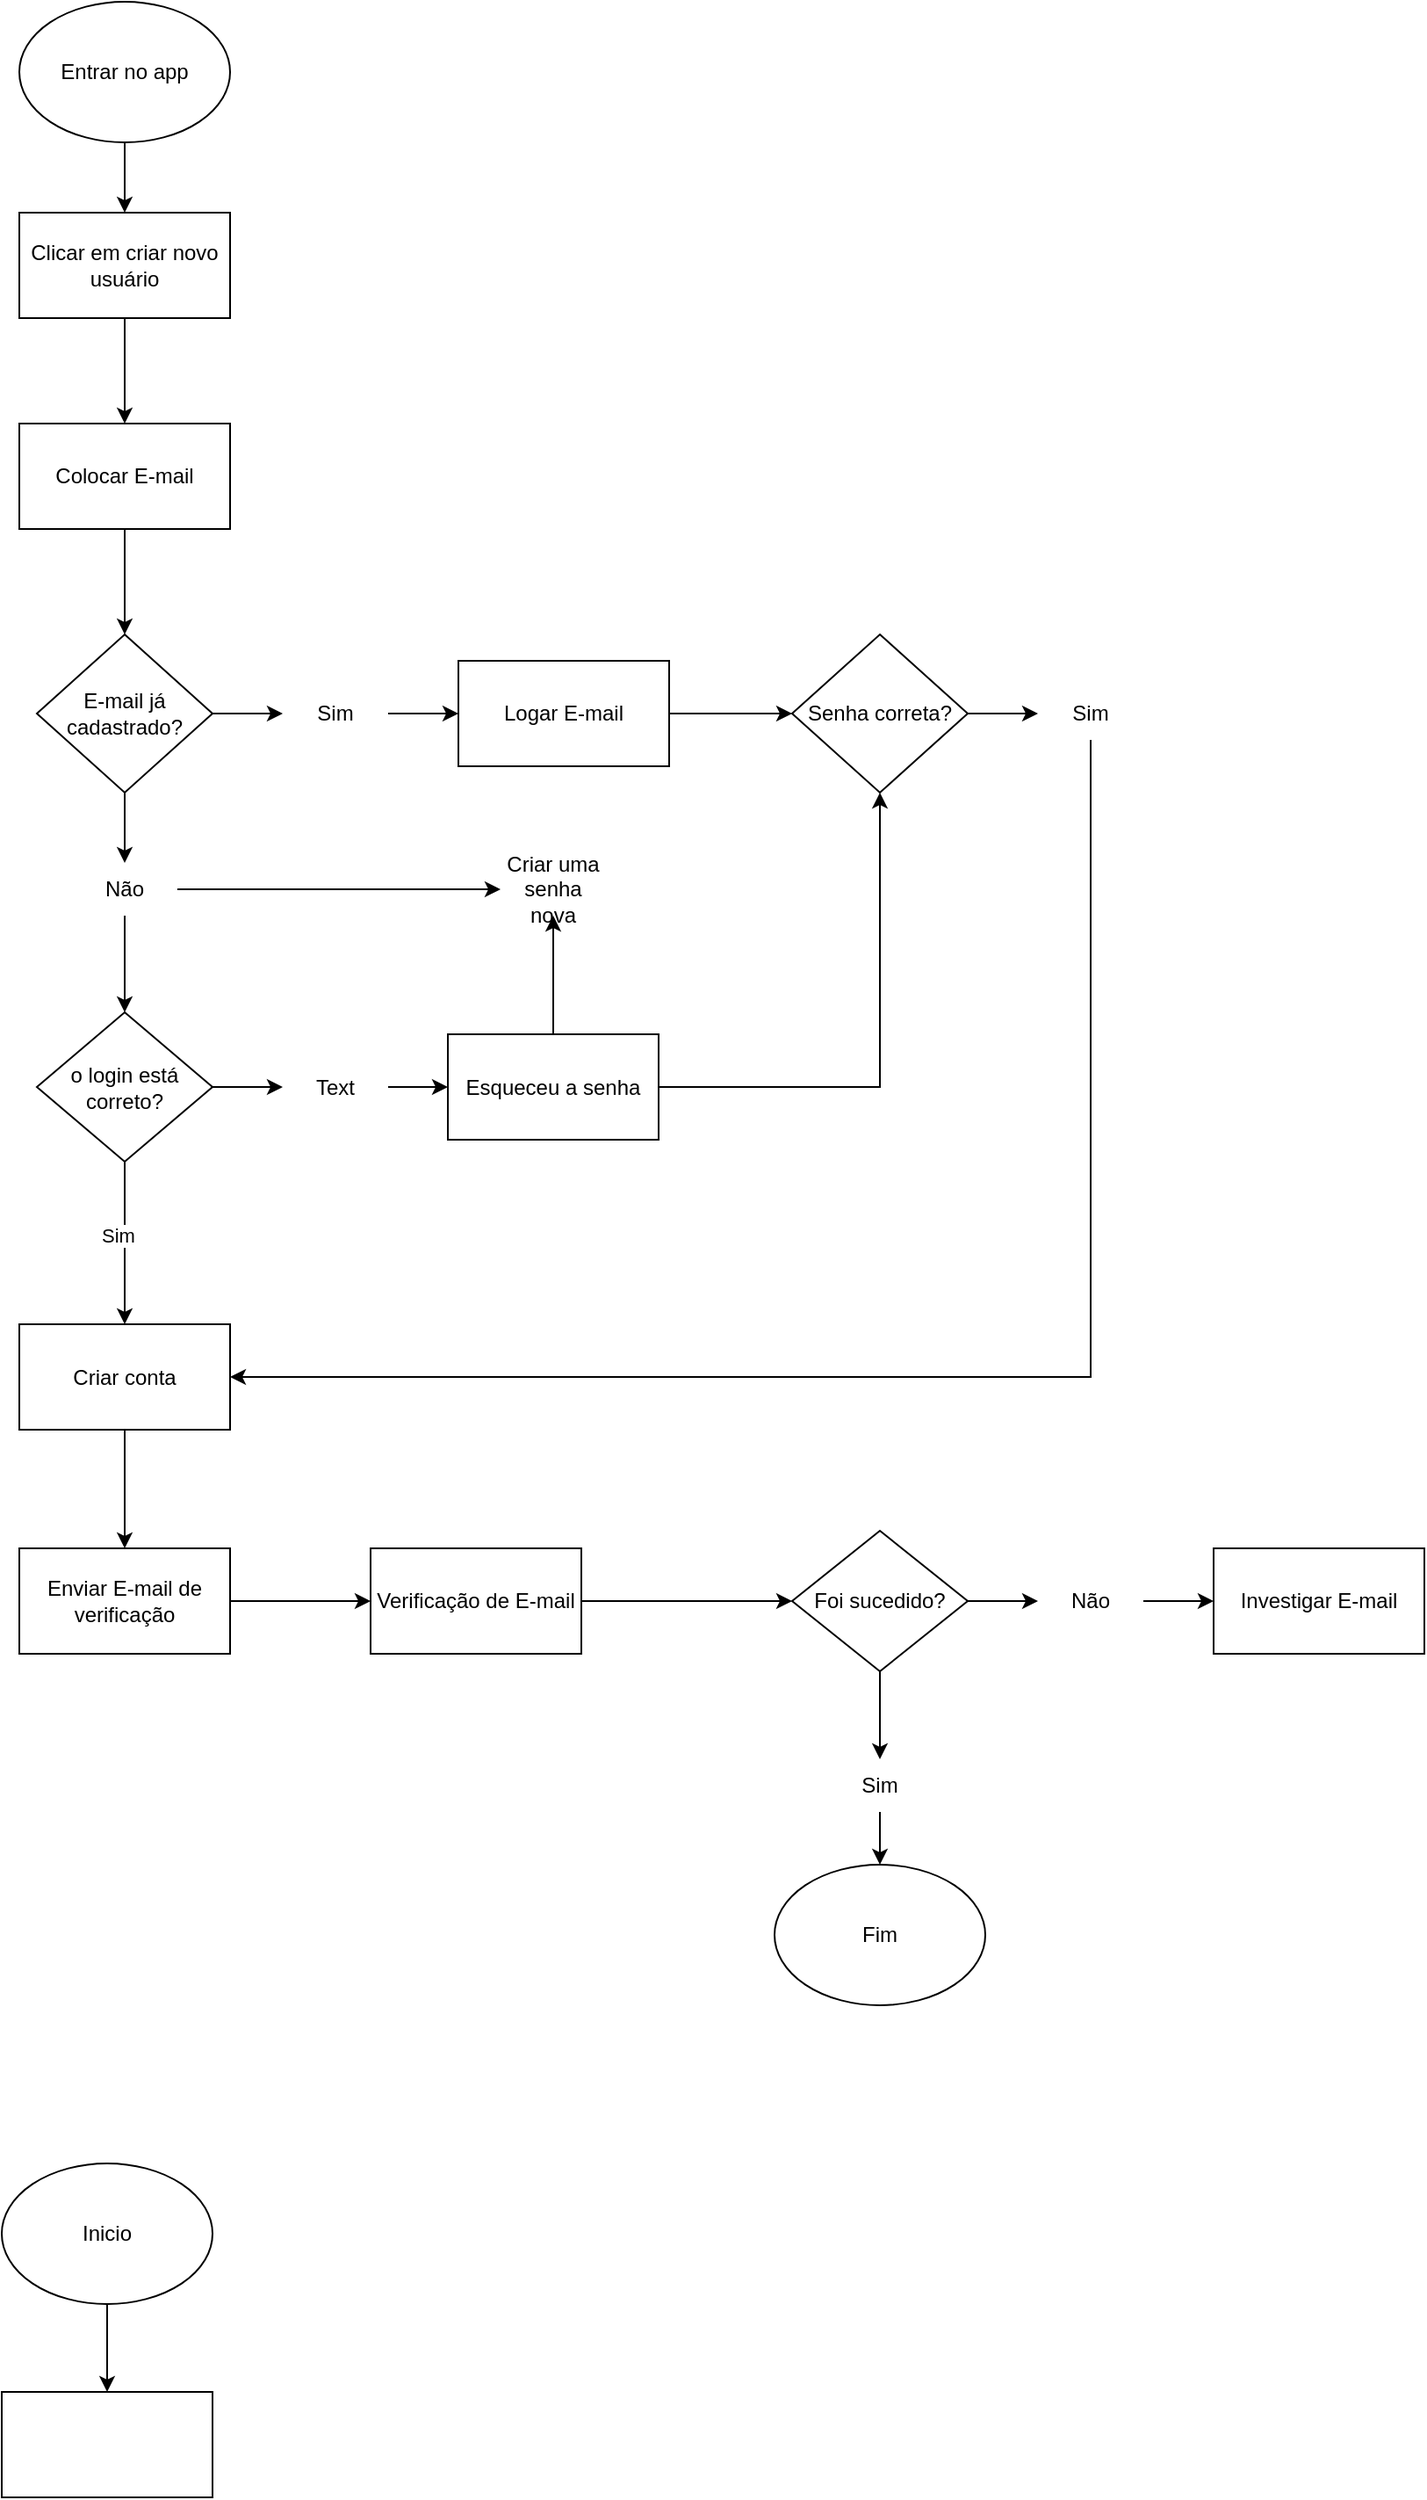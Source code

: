 <mxfile version="24.5.4" type="device" pages="3">
  <diagram name="Página-1" id="NZQ_JwJvkkDvWegeIX17">
    <mxGraphModel dx="1434" dy="782" grid="1" gridSize="10" guides="1" tooltips="1" connect="1" arrows="1" fold="1" page="1" pageScale="1" pageWidth="827" pageHeight="1169" math="0" shadow="0">
      <root>
        <mxCell id="0" />
        <mxCell id="1" parent="0" />
        <mxCell id="rmiI7BEgkwLIp2xSduWA-3" value="" style="edgeStyle=orthogonalEdgeStyle;rounded=0;orthogonalLoop=1;jettySize=auto;html=1;" parent="1" source="rmiI7BEgkwLIp2xSduWA-1" target="rmiI7BEgkwLIp2xSduWA-2" edge="1">
          <mxGeometry relative="1" as="geometry" />
        </mxCell>
        <mxCell id="rmiI7BEgkwLIp2xSduWA-1" value="Entrar no app" style="ellipse;whiteSpace=wrap;html=1;" parent="1" vertex="1">
          <mxGeometry x="50" y="40" width="120" height="80" as="geometry" />
        </mxCell>
        <mxCell id="rmiI7BEgkwLIp2xSduWA-5" value="" style="edgeStyle=orthogonalEdgeStyle;rounded=0;orthogonalLoop=1;jettySize=auto;html=1;" parent="1" source="rmiI7BEgkwLIp2xSduWA-2" target="rmiI7BEgkwLIp2xSduWA-4" edge="1">
          <mxGeometry relative="1" as="geometry" />
        </mxCell>
        <mxCell id="rmiI7BEgkwLIp2xSduWA-2" value="Clicar em criar novo usuário" style="whiteSpace=wrap;html=1;" parent="1" vertex="1">
          <mxGeometry x="50" y="160" width="120" height="60" as="geometry" />
        </mxCell>
        <mxCell id="rmiI7BEgkwLIp2xSduWA-7" value="" style="edgeStyle=orthogonalEdgeStyle;rounded=0;orthogonalLoop=1;jettySize=auto;html=1;" parent="1" source="rmiI7BEgkwLIp2xSduWA-4" target="rmiI7BEgkwLIp2xSduWA-6" edge="1">
          <mxGeometry relative="1" as="geometry" />
        </mxCell>
        <mxCell id="rmiI7BEgkwLIp2xSduWA-4" value="Colocar E-mail" style="whiteSpace=wrap;html=1;" parent="1" vertex="1">
          <mxGeometry x="50" y="280" width="120" height="60" as="geometry" />
        </mxCell>
        <mxCell id="rmiI7BEgkwLIp2xSduWA-11" value="" style="edgeStyle=orthogonalEdgeStyle;rounded=0;orthogonalLoop=1;jettySize=auto;html=1;" parent="1" source="rmiI7BEgkwLIp2xSduWA-6" target="rmiI7BEgkwLIp2xSduWA-10" edge="1">
          <mxGeometry relative="1" as="geometry" />
        </mxCell>
        <mxCell id="rmiI7BEgkwLIp2xSduWA-15" value="" style="edgeStyle=orthogonalEdgeStyle;rounded=0;orthogonalLoop=1;jettySize=auto;html=1;" parent="1" source="rmiI7BEgkwLIp2xSduWA-6" target="rmiI7BEgkwLIp2xSduWA-14" edge="1">
          <mxGeometry relative="1" as="geometry" />
        </mxCell>
        <mxCell id="rmiI7BEgkwLIp2xSduWA-6" value="E-mail já cadastrado?" style="rhombus;whiteSpace=wrap;html=1;" parent="1" vertex="1">
          <mxGeometry x="60" y="400" width="100" height="90" as="geometry" />
        </mxCell>
        <mxCell id="rmiI7BEgkwLIp2xSduWA-13" value="" style="edgeStyle=orthogonalEdgeStyle;rounded=0;orthogonalLoop=1;jettySize=auto;html=1;" parent="1" source="rmiI7BEgkwLIp2xSduWA-10" target="rmiI7BEgkwLIp2xSduWA-12" edge="1">
          <mxGeometry relative="1" as="geometry" />
        </mxCell>
        <mxCell id="rmiI7BEgkwLIp2xSduWA-10" value="Sim" style="text;html=1;align=center;verticalAlign=middle;whiteSpace=wrap;rounded=0;" parent="1" vertex="1">
          <mxGeometry x="200" y="430" width="60" height="30" as="geometry" />
        </mxCell>
        <mxCell id="Jm-13aZ6AtRpluEXPiH8-2" value="" style="edgeStyle=orthogonalEdgeStyle;rounded=0;orthogonalLoop=1;jettySize=auto;html=1;" parent="1" source="rmiI7BEgkwLIp2xSduWA-12" target="Jm-13aZ6AtRpluEXPiH8-1" edge="1">
          <mxGeometry relative="1" as="geometry" />
        </mxCell>
        <mxCell id="rmiI7BEgkwLIp2xSduWA-12" value="Logar E-mail" style="whiteSpace=wrap;html=1;" parent="1" vertex="1">
          <mxGeometry x="300" y="415" width="120" height="60" as="geometry" />
        </mxCell>
        <mxCell id="Jm-13aZ6AtRpluEXPiH8-6" value="" style="edgeStyle=orthogonalEdgeStyle;rounded=0;orthogonalLoop=1;jettySize=auto;html=1;" parent="1" source="rmiI7BEgkwLIp2xSduWA-14" target="Jm-13aZ6AtRpluEXPiH8-5" edge="1">
          <mxGeometry relative="1" as="geometry" />
        </mxCell>
        <mxCell id="Jm-13aZ6AtRpluEXPiH8-8" value="" style="edgeStyle=orthogonalEdgeStyle;rounded=0;orthogonalLoop=1;jettySize=auto;html=1;" parent="1" source="rmiI7BEgkwLIp2xSduWA-14" target="Jm-13aZ6AtRpluEXPiH8-7" edge="1">
          <mxGeometry relative="1" as="geometry" />
        </mxCell>
        <mxCell id="rmiI7BEgkwLIp2xSduWA-14" value="Não" style="text;html=1;align=center;verticalAlign=middle;whiteSpace=wrap;rounded=0;" parent="1" vertex="1">
          <mxGeometry x="80" y="530" width="60" height="30" as="geometry" />
        </mxCell>
        <mxCell id="Jm-13aZ6AtRpluEXPiH8-4" value="" style="edgeStyle=orthogonalEdgeStyle;rounded=0;orthogonalLoop=1;jettySize=auto;html=1;" parent="1" source="Jm-13aZ6AtRpluEXPiH8-1" target="Jm-13aZ6AtRpluEXPiH8-3" edge="1">
          <mxGeometry relative="1" as="geometry" />
        </mxCell>
        <mxCell id="Jm-13aZ6AtRpluEXPiH8-1" value="Senha correta?" style="rhombus;whiteSpace=wrap;html=1;" parent="1" vertex="1">
          <mxGeometry x="490" y="400" width="100" height="90" as="geometry" />
        </mxCell>
        <mxCell id="Jm-13aZ6AtRpluEXPiH8-18" style="edgeStyle=orthogonalEdgeStyle;rounded=0;orthogonalLoop=1;jettySize=auto;html=1;entryX=1;entryY=0.5;entryDx=0;entryDy=0;" parent="1" source="Jm-13aZ6AtRpluEXPiH8-3" target="Jm-13aZ6AtRpluEXPiH8-15" edge="1">
          <mxGeometry relative="1" as="geometry">
            <Array as="points">
              <mxPoint x="660" y="823" />
            </Array>
          </mxGeometry>
        </mxCell>
        <mxCell id="Jm-13aZ6AtRpluEXPiH8-3" value="Sim" style="text;html=1;align=center;verticalAlign=middle;whiteSpace=wrap;rounded=0;" parent="1" vertex="1">
          <mxGeometry x="630" y="430" width="60" height="30" as="geometry" />
        </mxCell>
        <mxCell id="Jm-13aZ6AtRpluEXPiH8-5" value="Criar uma senha nova" style="text;html=1;align=center;verticalAlign=middle;whiteSpace=wrap;rounded=0;" parent="1" vertex="1">
          <mxGeometry x="324" y="530" width="60" height="30" as="geometry" />
        </mxCell>
        <mxCell id="Jm-13aZ6AtRpluEXPiH8-10" value="" style="edgeStyle=orthogonalEdgeStyle;rounded=0;orthogonalLoop=1;jettySize=auto;html=1;" parent="1" source="Jm-13aZ6AtRpluEXPiH8-7" target="Jm-13aZ6AtRpluEXPiH8-9" edge="1">
          <mxGeometry relative="1" as="geometry" />
        </mxCell>
        <mxCell id="Jm-13aZ6AtRpluEXPiH8-16" value="" style="edgeStyle=orthogonalEdgeStyle;rounded=0;orthogonalLoop=1;jettySize=auto;html=1;" parent="1" source="Jm-13aZ6AtRpluEXPiH8-7" target="Jm-13aZ6AtRpluEXPiH8-15" edge="1">
          <mxGeometry relative="1" as="geometry" />
        </mxCell>
        <mxCell id="Jm-13aZ6AtRpluEXPiH8-17" value="Sim" style="edgeLabel;html=1;align=center;verticalAlign=middle;resizable=0;points=[];" parent="Jm-13aZ6AtRpluEXPiH8-16" vertex="1" connectable="0">
          <mxGeometry x="-0.092" y="-4" relative="1" as="geometry">
            <mxPoint as="offset" />
          </mxGeometry>
        </mxCell>
        <mxCell id="Jm-13aZ6AtRpluEXPiH8-7" value="o login está correto?" style="rhombus;whiteSpace=wrap;html=1;" parent="1" vertex="1">
          <mxGeometry x="60" y="615" width="100" height="85" as="geometry" />
        </mxCell>
        <mxCell id="Jm-13aZ6AtRpluEXPiH8-12" value="" style="edgeStyle=orthogonalEdgeStyle;rounded=0;orthogonalLoop=1;jettySize=auto;html=1;" parent="1" source="Jm-13aZ6AtRpluEXPiH8-9" target="Jm-13aZ6AtRpluEXPiH8-11" edge="1">
          <mxGeometry relative="1" as="geometry" />
        </mxCell>
        <mxCell id="Jm-13aZ6AtRpluEXPiH8-9" value="Text" style="text;html=1;align=center;verticalAlign=middle;whiteSpace=wrap;rounded=0;" parent="1" vertex="1">
          <mxGeometry x="200" y="642.5" width="60" height="30" as="geometry" />
        </mxCell>
        <mxCell id="Jm-13aZ6AtRpluEXPiH8-13" value="" style="edgeStyle=orthogonalEdgeStyle;rounded=0;orthogonalLoop=1;jettySize=auto;html=1;" parent="1" source="Jm-13aZ6AtRpluEXPiH8-11" target="Jm-13aZ6AtRpluEXPiH8-5" edge="1">
          <mxGeometry relative="1" as="geometry" />
        </mxCell>
        <mxCell id="Jm-13aZ6AtRpluEXPiH8-14" style="edgeStyle=orthogonalEdgeStyle;rounded=0;orthogonalLoop=1;jettySize=auto;html=1;entryX=0.5;entryY=1;entryDx=0;entryDy=0;" parent="1" source="Jm-13aZ6AtRpluEXPiH8-11" target="Jm-13aZ6AtRpluEXPiH8-1" edge="1">
          <mxGeometry relative="1" as="geometry" />
        </mxCell>
        <mxCell id="Jm-13aZ6AtRpluEXPiH8-11" value="Esqueceu a senha" style="whiteSpace=wrap;html=1;" parent="1" vertex="1">
          <mxGeometry x="294" y="627.5" width="120" height="60" as="geometry" />
        </mxCell>
        <mxCell id="Jm-13aZ6AtRpluEXPiH8-20" value="" style="edgeStyle=orthogonalEdgeStyle;rounded=0;orthogonalLoop=1;jettySize=auto;html=1;" parent="1" source="Jm-13aZ6AtRpluEXPiH8-15" target="Jm-13aZ6AtRpluEXPiH8-19" edge="1">
          <mxGeometry relative="1" as="geometry" />
        </mxCell>
        <mxCell id="Jm-13aZ6AtRpluEXPiH8-15" value="Criar conta" style="whiteSpace=wrap;html=1;" parent="1" vertex="1">
          <mxGeometry x="50" y="792.5" width="120" height="60" as="geometry" />
        </mxCell>
        <mxCell id="Jm-13aZ6AtRpluEXPiH8-22" value="" style="edgeStyle=orthogonalEdgeStyle;rounded=0;orthogonalLoop=1;jettySize=auto;html=1;" parent="1" source="Jm-13aZ6AtRpluEXPiH8-19" target="Jm-13aZ6AtRpluEXPiH8-21" edge="1">
          <mxGeometry relative="1" as="geometry" />
        </mxCell>
        <mxCell id="Jm-13aZ6AtRpluEXPiH8-19" value="Enviar E-mail de verificação" style="whiteSpace=wrap;html=1;" parent="1" vertex="1">
          <mxGeometry x="50" y="920" width="120" height="60" as="geometry" />
        </mxCell>
        <mxCell id="Jm-13aZ6AtRpluEXPiH8-24" value="" style="edgeStyle=orthogonalEdgeStyle;rounded=0;orthogonalLoop=1;jettySize=auto;html=1;" parent="1" source="Jm-13aZ6AtRpluEXPiH8-21" target="Jm-13aZ6AtRpluEXPiH8-23" edge="1">
          <mxGeometry relative="1" as="geometry" />
        </mxCell>
        <mxCell id="Jm-13aZ6AtRpluEXPiH8-21" value="Verificação de E-mail" style="whiteSpace=wrap;html=1;" parent="1" vertex="1">
          <mxGeometry x="250" y="920" width="120" height="60" as="geometry" />
        </mxCell>
        <mxCell id="Jm-13aZ6AtRpluEXPiH8-26" value="" style="edgeStyle=orthogonalEdgeStyle;rounded=0;orthogonalLoop=1;jettySize=auto;html=1;" parent="1" source="Jm-13aZ6AtRpluEXPiH8-23" target="Jm-13aZ6AtRpluEXPiH8-25" edge="1">
          <mxGeometry relative="1" as="geometry" />
        </mxCell>
        <mxCell id="Jm-13aZ6AtRpluEXPiH8-30" value="" style="edgeStyle=orthogonalEdgeStyle;rounded=0;orthogonalLoop=1;jettySize=auto;html=1;" parent="1" source="Jm-13aZ6AtRpluEXPiH8-23" target="Jm-13aZ6AtRpluEXPiH8-29" edge="1">
          <mxGeometry relative="1" as="geometry" />
        </mxCell>
        <mxCell id="Jm-13aZ6AtRpluEXPiH8-23" value="Foi sucedido?" style="rhombus;whiteSpace=wrap;html=1;" parent="1" vertex="1">
          <mxGeometry x="490" y="910" width="100" height="80" as="geometry" />
        </mxCell>
        <mxCell id="Jm-13aZ6AtRpluEXPiH8-28" value="" style="edgeStyle=orthogonalEdgeStyle;rounded=0;orthogonalLoop=1;jettySize=auto;html=1;" parent="1" source="Jm-13aZ6AtRpluEXPiH8-25" target="Jm-13aZ6AtRpluEXPiH8-27" edge="1">
          <mxGeometry relative="1" as="geometry" />
        </mxCell>
        <mxCell id="Jm-13aZ6AtRpluEXPiH8-25" value="Não" style="text;html=1;align=center;verticalAlign=middle;whiteSpace=wrap;rounded=0;" parent="1" vertex="1">
          <mxGeometry x="630" y="935" width="60" height="30" as="geometry" />
        </mxCell>
        <mxCell id="Jm-13aZ6AtRpluEXPiH8-27" value="Investigar E-mail" style="whiteSpace=wrap;html=1;" parent="1" vertex="1">
          <mxGeometry x="730" y="920" width="120" height="60" as="geometry" />
        </mxCell>
        <mxCell id="Jm-13aZ6AtRpluEXPiH8-32" value="" style="edgeStyle=orthogonalEdgeStyle;rounded=0;orthogonalLoop=1;jettySize=auto;html=1;" parent="1" source="Jm-13aZ6AtRpluEXPiH8-29" target="Jm-13aZ6AtRpluEXPiH8-31" edge="1">
          <mxGeometry relative="1" as="geometry" />
        </mxCell>
        <mxCell id="Jm-13aZ6AtRpluEXPiH8-29" value="Sim" style="text;html=1;align=center;verticalAlign=middle;whiteSpace=wrap;rounded=0;" parent="1" vertex="1">
          <mxGeometry x="510" y="1040" width="60" height="30" as="geometry" />
        </mxCell>
        <mxCell id="Jm-13aZ6AtRpluEXPiH8-31" value="Fim" style="ellipse;whiteSpace=wrap;html=1;" parent="1" vertex="1">
          <mxGeometry x="480" y="1100" width="120" height="80" as="geometry" />
        </mxCell>
        <mxCell id="x8CratdahhuI0omGGm1x-3" value="" style="edgeStyle=orthogonalEdgeStyle;rounded=0;orthogonalLoop=1;jettySize=auto;html=1;" edge="1" parent="1" source="x8CratdahhuI0omGGm1x-1" target="x8CratdahhuI0omGGm1x-2">
          <mxGeometry relative="1" as="geometry" />
        </mxCell>
        <mxCell id="x8CratdahhuI0omGGm1x-1" value="Inicio" style="ellipse;whiteSpace=wrap;html=1;" vertex="1" parent="1">
          <mxGeometry x="40" y="1270" width="120" height="80" as="geometry" />
        </mxCell>
        <mxCell id="x8CratdahhuI0omGGm1x-2" value="" style="whiteSpace=wrap;html=1;" vertex="1" parent="1">
          <mxGeometry x="40" y="1400" width="120" height="60" as="geometry" />
        </mxCell>
      </root>
    </mxGraphModel>
  </diagram>
  <diagram id="LsHof_9LFYtbFmGwDeet" name="Página-2">
    <mxGraphModel dx="2261" dy="772" grid="1" gridSize="10" guides="1" tooltips="1" connect="1" arrows="1" fold="1" page="1" pageScale="1" pageWidth="827" pageHeight="1169" math="0" shadow="0">
      <root>
        <mxCell id="0" />
        <mxCell id="1" parent="0" />
        <mxCell id="EDZI7eFZTyHlnec-LgJf-3" value="" style="edgeStyle=orthogonalEdgeStyle;rounded=0;orthogonalLoop=1;jettySize=auto;html=1;" edge="1" parent="1" source="EDZI7eFZTyHlnec-LgJf-1" target="EDZI7eFZTyHlnec-LgJf-2">
          <mxGeometry relative="1" as="geometry" />
        </mxCell>
        <mxCell id="EDZI7eFZTyHlnec-LgJf-1" value="Inicio" style="ellipse;whiteSpace=wrap;html=1;" vertex="1" parent="1">
          <mxGeometry x="354" y="40" width="120" height="80" as="geometry" />
        </mxCell>
        <mxCell id="EDZI7eFZTyHlnec-LgJf-5" value="" style="edgeStyle=orthogonalEdgeStyle;rounded=0;orthogonalLoop=1;jettySize=auto;html=1;" edge="1" parent="1" source="EDZI7eFZTyHlnec-LgJf-2" target="EDZI7eFZTyHlnec-LgJf-4">
          <mxGeometry relative="1" as="geometry" />
        </mxCell>
        <mxCell id="EDZI7eFZTyHlnec-LgJf-2" value="Cortes dos tecidos" style="whiteSpace=wrap;html=1;" vertex="1" parent="1">
          <mxGeometry x="354" y="160" width="120" height="60" as="geometry" />
        </mxCell>
        <mxCell id="EDZI7eFZTyHlnec-LgJf-10" value="" style="edgeStyle=orthogonalEdgeStyle;rounded=0;orthogonalLoop=1;jettySize=auto;html=1;" edge="1" parent="1" source="EDZI7eFZTyHlnec-LgJf-4" target="EDZI7eFZTyHlnec-LgJf-7">
          <mxGeometry relative="1" as="geometry" />
        </mxCell>
        <mxCell id="EDZI7eFZTyHlnec-LgJf-11" value="" style="edgeStyle=orthogonalEdgeStyle;rounded=0;orthogonalLoop=1;jettySize=auto;html=1;" edge="1" parent="1" source="EDZI7eFZTyHlnec-LgJf-4" target="EDZI7eFZTyHlnec-LgJf-7">
          <mxGeometry relative="1" as="geometry" />
        </mxCell>
        <mxCell id="EDZI7eFZTyHlnec-LgJf-12" style="edgeStyle=orthogonalEdgeStyle;rounded=0;orthogonalLoop=1;jettySize=auto;html=1;entryX=0.5;entryY=0;entryDx=0;entryDy=0;" edge="1" parent="1" source="EDZI7eFZTyHlnec-LgJf-4" target="EDZI7eFZTyHlnec-LgJf-6">
          <mxGeometry relative="1" as="geometry" />
        </mxCell>
        <mxCell id="EDZI7eFZTyHlnec-LgJf-18" style="edgeStyle=orthogonalEdgeStyle;rounded=0;orthogonalLoop=1;jettySize=auto;html=1;exitX=0.75;exitY=1;exitDx=0;exitDy=0;" edge="1" parent="1" source="EDZI7eFZTyHlnec-LgJf-4" target="EDZI7eFZTyHlnec-LgJf-15">
          <mxGeometry relative="1" as="geometry">
            <Array as="points">
              <mxPoint x="630" y="320" />
            </Array>
          </mxGeometry>
        </mxCell>
        <mxCell id="EDZI7eFZTyHlnec-LgJf-19" style="edgeStyle=orthogonalEdgeStyle;rounded=0;orthogonalLoop=1;jettySize=auto;html=1;exitX=0;exitY=1;exitDx=0;exitDy=0;entryX=0.5;entryY=0;entryDx=0;entryDy=0;" edge="1" parent="1" source="EDZI7eFZTyHlnec-LgJf-4" target="EDZI7eFZTyHlnec-LgJf-14">
          <mxGeometry relative="1" as="geometry">
            <Array as="points">
              <mxPoint x="210" y="320" />
            </Array>
          </mxGeometry>
        </mxCell>
        <mxCell id="EDZI7eFZTyHlnec-LgJf-4" value="Escolher modelo" style="whiteSpace=wrap;html=1;" vertex="1" parent="1">
          <mxGeometry x="354" y="260" width="120" height="60" as="geometry" />
        </mxCell>
        <mxCell id="EDZI7eFZTyHlnec-LgJf-23" style="edgeStyle=orthogonalEdgeStyle;rounded=0;orthogonalLoop=1;jettySize=auto;html=1;entryX=0.5;entryY=0;entryDx=0;entryDy=0;" edge="1" parent="1" source="EDZI7eFZTyHlnec-LgJf-6" target="EDZI7eFZTyHlnec-LgJf-20">
          <mxGeometry relative="1" as="geometry" />
        </mxCell>
        <mxCell id="EDZI7eFZTyHlnec-LgJf-6" value="Costura do gancho frontal e traseiro" style="rounded=0;whiteSpace=wrap;html=1;" vertex="1" parent="1">
          <mxGeometry x="294" y="360" width="120" height="60" as="geometry" />
        </mxCell>
        <mxCell id="EDZI7eFZTyHlnec-LgJf-22" style="edgeStyle=orthogonalEdgeStyle;rounded=0;orthogonalLoop=1;jettySize=auto;html=1;exitX=0.5;exitY=1;exitDx=0;exitDy=0;entryX=0.5;entryY=0;entryDx=0;entryDy=0;" edge="1" parent="1" source="EDZI7eFZTyHlnec-LgJf-7" target="EDZI7eFZTyHlnec-LgJf-20">
          <mxGeometry relative="1" as="geometry" />
        </mxCell>
        <mxCell id="EDZI7eFZTyHlnec-LgJf-7" value="Costura do passador" style="rounded=0;whiteSpace=wrap;html=1;" vertex="1" parent="1">
          <mxGeometry x="420" y="360" width="120" height="60" as="geometry" />
        </mxCell>
        <mxCell id="EDZI7eFZTyHlnec-LgJf-25" style="edgeStyle=orthogonalEdgeStyle;rounded=0;orthogonalLoop=1;jettySize=auto;html=1;exitX=0.5;exitY=1;exitDx=0;exitDy=0;entryX=0.5;entryY=0;entryDx=0;entryDy=0;" edge="1" parent="1" source="EDZI7eFZTyHlnec-LgJf-14" target="EDZI7eFZTyHlnec-LgJf-20">
          <mxGeometry relative="1" as="geometry">
            <Array as="points">
              <mxPoint x="210" y="460" />
              <mxPoint x="420" y="460" />
            </Array>
          </mxGeometry>
        </mxCell>
        <mxCell id="EDZI7eFZTyHlnec-LgJf-14" value="Costura dos bolsos" style="rounded=0;whiteSpace=wrap;html=1;" vertex="1" parent="1">
          <mxGeometry x="150" y="360" width="120" height="60" as="geometry" />
        </mxCell>
        <mxCell id="EDZI7eFZTyHlnec-LgJf-26" style="edgeStyle=orthogonalEdgeStyle;rounded=0;orthogonalLoop=1;jettySize=auto;html=1;exitX=0.5;exitY=1;exitDx=0;exitDy=0;" edge="1" parent="1" source="EDZI7eFZTyHlnec-LgJf-15" target="EDZI7eFZTyHlnec-LgJf-20">
          <mxGeometry relative="1" as="geometry" />
        </mxCell>
        <mxCell id="EDZI7eFZTyHlnec-LgJf-15" value="Costura das bocas" style="rounded=0;whiteSpace=wrap;html=1;" vertex="1" parent="1">
          <mxGeometry x="570" y="360" width="120" height="60" as="geometry" />
        </mxCell>
        <mxCell id="EDZI7eFZTyHlnec-LgJf-28" value="" style="edgeStyle=orthogonalEdgeStyle;rounded=0;orthogonalLoop=1;jettySize=auto;html=1;" edge="1" parent="1" source="EDZI7eFZTyHlnec-LgJf-20" target="EDZI7eFZTyHlnec-LgJf-27">
          <mxGeometry relative="1" as="geometry" />
        </mxCell>
        <mxCell id="EDZI7eFZTyHlnec-LgJf-31" value="" style="edgeStyle=orthogonalEdgeStyle;rounded=0;orthogonalLoop=1;jettySize=auto;html=1;" edge="1" parent="1" source="EDZI7eFZTyHlnec-LgJf-20" target="EDZI7eFZTyHlnec-LgJf-30">
          <mxGeometry relative="1" as="geometry" />
        </mxCell>
        <mxCell id="EDZI7eFZTyHlnec-LgJf-20" value="Peças dentro da especificação" style="rhombus;whiteSpace=wrap;html=1;" vertex="1" parent="1">
          <mxGeometry x="364" y="500" width="110" height="100" as="geometry" />
        </mxCell>
        <mxCell id="EDZI7eFZTyHlnec-LgJf-27" value="Desmanchar e Refazer" style="whiteSpace=wrap;html=1;" vertex="1" parent="1">
          <mxGeometry x="150" y="520" width="120" height="60" as="geometry" />
        </mxCell>
        <mxCell id="EDZI7eFZTyHlnec-LgJf-29" value="Não" style="text;html=1;align=center;verticalAlign=middle;resizable=0;points=[];autosize=1;strokeColor=none;fillColor=none;" vertex="1" parent="1">
          <mxGeometry x="290" y="520" width="50" height="30" as="geometry" />
        </mxCell>
        <mxCell id="EDZI7eFZTyHlnec-LgJf-34" value="" style="edgeStyle=orthogonalEdgeStyle;rounded=0;orthogonalLoop=1;jettySize=auto;html=1;" edge="1" parent="1" source="EDZI7eFZTyHlnec-LgJf-30" target="EDZI7eFZTyHlnec-LgJf-33">
          <mxGeometry relative="1" as="geometry" />
        </mxCell>
        <mxCell id="EDZI7eFZTyHlnec-LgJf-30" value="Junção de todas as partes" style="whiteSpace=wrap;html=1;" vertex="1" parent="1">
          <mxGeometry x="570" y="520" width="120" height="60" as="geometry" />
        </mxCell>
        <mxCell id="EDZI7eFZTyHlnec-LgJf-32" value="Sim" style="text;html=1;align=center;verticalAlign=middle;resizable=0;points=[];autosize=1;strokeColor=none;fillColor=none;" vertex="1" parent="1">
          <mxGeometry x="505" y="520" width="40" height="30" as="geometry" />
        </mxCell>
        <mxCell id="EDZI7eFZTyHlnec-LgJf-36" value="" style="edgeStyle=orthogonalEdgeStyle;rounded=0;orthogonalLoop=1;jettySize=auto;html=1;" edge="1" parent="1" source="EDZI7eFZTyHlnec-LgJf-33" target="EDZI7eFZTyHlnec-LgJf-35">
          <mxGeometry relative="1" as="geometry" />
        </mxCell>
        <mxCell id="EDZI7eFZTyHlnec-LgJf-33" value="Colocar botões" style="whiteSpace=wrap;html=1;" vertex="1" parent="1">
          <mxGeometry x="570" y="640" width="120" height="60" as="geometry" />
        </mxCell>
        <mxCell id="EDZI7eFZTyHlnec-LgJf-38" value="" style="edgeStyle=orthogonalEdgeStyle;rounded=0;orthogonalLoop=1;jettySize=auto;html=1;" edge="1" parent="1" source="EDZI7eFZTyHlnec-LgJf-35" target="EDZI7eFZTyHlnec-LgJf-37">
          <mxGeometry relative="1" as="geometry" />
        </mxCell>
        <mxCell id="EDZI7eFZTyHlnec-LgJf-35" value="Etiquetar" style="whiteSpace=wrap;html=1;" vertex="1" parent="1">
          <mxGeometry x="359" y="640" width="120" height="60" as="geometry" />
        </mxCell>
        <mxCell id="EDZI7eFZTyHlnec-LgJf-40" value="" style="edgeStyle=orthogonalEdgeStyle;rounded=0;orthogonalLoop=1;jettySize=auto;html=1;" edge="1" parent="1" source="EDZI7eFZTyHlnec-LgJf-37" target="EDZI7eFZTyHlnec-LgJf-39">
          <mxGeometry relative="1" as="geometry" />
        </mxCell>
        <mxCell id="EDZI7eFZTyHlnec-LgJf-37" value="Passar" style="whiteSpace=wrap;html=1;" vertex="1" parent="1">
          <mxGeometry x="150" y="640" width="120" height="60" as="geometry" />
        </mxCell>
        <mxCell id="EDZI7eFZTyHlnec-LgJf-42" value="" style="edgeStyle=orthogonalEdgeStyle;rounded=0;orthogonalLoop=1;jettySize=auto;html=1;" edge="1" parent="1" source="EDZI7eFZTyHlnec-LgJf-39" target="EDZI7eFZTyHlnec-LgJf-41">
          <mxGeometry relative="1" as="geometry" />
        </mxCell>
        <mxCell id="EDZI7eFZTyHlnec-LgJf-39" value="Dobrar e Embalar" style="whiteSpace=wrap;html=1;" vertex="1" parent="1">
          <mxGeometry x="-30" y="640" width="120" height="60" as="geometry" />
        </mxCell>
        <mxCell id="EDZI7eFZTyHlnec-LgJf-44" value="" style="edgeStyle=orthogonalEdgeStyle;rounded=0;orthogonalLoop=1;jettySize=auto;html=1;" edge="1" parent="1" source="EDZI7eFZTyHlnec-LgJf-41" target="EDZI7eFZTyHlnec-LgJf-43">
          <mxGeometry relative="1" as="geometry" />
        </mxCell>
        <mxCell id="EDZI7eFZTyHlnec-LgJf-41" value="Estocar" style="whiteSpace=wrap;html=1;" vertex="1" parent="1">
          <mxGeometry x="-210" y="640" width="120" height="60" as="geometry" />
        </mxCell>
        <mxCell id="EDZI7eFZTyHlnec-LgJf-46" value="" style="edgeStyle=orthogonalEdgeStyle;rounded=0;orthogonalLoop=1;jettySize=auto;html=1;" edge="1" parent="1" source="EDZI7eFZTyHlnec-LgJf-43" target="EDZI7eFZTyHlnec-LgJf-45">
          <mxGeometry relative="1" as="geometry" />
        </mxCell>
        <mxCell id="EDZI7eFZTyHlnec-LgJf-43" value="Expedição" style="whiteSpace=wrap;html=1;" vertex="1" parent="1">
          <mxGeometry x="-210" y="770" width="120" height="60" as="geometry" />
        </mxCell>
        <mxCell id="EDZI7eFZTyHlnec-LgJf-45" value="Fim" style="ellipse;whiteSpace=wrap;html=1;" vertex="1" parent="1">
          <mxGeometry x="20" y="760" width="120" height="80" as="geometry" />
        </mxCell>
      </root>
    </mxGraphModel>
  </diagram>
  <diagram id="FVEbs_fDO5zyBQP9QR8L" name="Página-3">
    <mxGraphModel dx="1434" dy="772" grid="1" gridSize="10" guides="1" tooltips="1" connect="1" arrows="1" fold="1" page="1" pageScale="1" pageWidth="827" pageHeight="1169" math="0" shadow="0">
      <root>
        <mxCell id="0" />
        <mxCell id="1" parent="0" />
        <mxCell id="2AF7DmNjT3zlpwVKQLVL-3" value="" style="edgeStyle=orthogonalEdgeStyle;rounded=0;orthogonalLoop=1;jettySize=auto;html=1;" edge="1" parent="1" source="2AF7DmNjT3zlpwVKQLVL-1" target="2AF7DmNjT3zlpwVKQLVL-2">
          <mxGeometry relative="1" as="geometry" />
        </mxCell>
        <mxCell id="2AF7DmNjT3zlpwVKQLVL-1" value="Inicio" style="ellipse;whiteSpace=wrap;html=1;" vertex="1" parent="1">
          <mxGeometry x="70" y="40" width="120" height="80" as="geometry" />
        </mxCell>
        <mxCell id="2AF7DmNjT3zlpwVKQLVL-5" value="" style="edgeStyle=orthogonalEdgeStyle;rounded=0;orthogonalLoop=1;jettySize=auto;html=1;" edge="1" parent="1" source="2AF7DmNjT3zlpwVKQLVL-2" target="2AF7DmNjT3zlpwVKQLVL-4">
          <mxGeometry relative="1" as="geometry" />
        </mxCell>
        <mxCell id="2AF7DmNjT3zlpwVKQLVL-2" value="Gerente solicita produto" style="whiteSpace=wrap;html=1;" vertex="1" parent="1">
          <mxGeometry x="70" y="160" width="120" height="60" as="geometry" />
        </mxCell>
        <mxCell id="2AF7DmNjT3zlpwVKQLVL-11" value="" style="edgeStyle=orthogonalEdgeStyle;rounded=0;orthogonalLoop=1;jettySize=auto;html=1;" edge="1" parent="1" source="2AF7DmNjT3zlpwVKQLVL-4" target="2AF7DmNjT3zlpwVKQLVL-10">
          <mxGeometry relative="1" as="geometry" />
        </mxCell>
        <mxCell id="2AF7DmNjT3zlpwVKQLVL-25" value="" style="edgeStyle=orthogonalEdgeStyle;rounded=0;orthogonalLoop=1;jettySize=auto;html=1;" edge="1" parent="1" source="2AF7DmNjT3zlpwVKQLVL-4" target="2AF7DmNjT3zlpwVKQLVL-24">
          <mxGeometry relative="1" as="geometry" />
        </mxCell>
        <mxCell id="2AF7DmNjT3zlpwVKQLVL-4" value="Entrou produto?" style="rhombus;whiteSpace=wrap;html=1;" vertex="1" parent="1">
          <mxGeometry x="80" y="290" width="100" height="90" as="geometry" />
        </mxCell>
        <mxCell id="2AF7DmNjT3zlpwVKQLVL-6" value="Não" style="text;html=1;align=center;verticalAlign=middle;whiteSpace=wrap;rounded=0;" vertex="1" parent="1">
          <mxGeometry x="180" y="305" width="60" height="30" as="geometry" />
        </mxCell>
        <mxCell id="2AF7DmNjT3zlpwVKQLVL-14" value="" style="edgeStyle=orthogonalEdgeStyle;rounded=0;orthogonalLoop=1;jettySize=auto;html=1;" edge="1" parent="1" source="2AF7DmNjT3zlpwVKQLVL-10" target="2AF7DmNjT3zlpwVKQLVL-13">
          <mxGeometry relative="1" as="geometry" />
        </mxCell>
        <mxCell id="2AF7DmNjT3zlpwVKQLVL-10" value="Saída de produtos" style="whiteSpace=wrap;html=1;" vertex="1" parent="1">
          <mxGeometry x="240" y="305" width="120" height="60" as="geometry" />
        </mxCell>
        <mxCell id="2AF7DmNjT3zlpwVKQLVL-16" value="" style="edgeStyle=orthogonalEdgeStyle;rounded=0;orthogonalLoop=1;jettySize=auto;html=1;" edge="1" parent="1" source="2AF7DmNjT3zlpwVKQLVL-13" target="2AF7DmNjT3zlpwVKQLVL-15">
          <mxGeometry relative="1" as="geometry" />
        </mxCell>
        <mxCell id="2AF7DmNjT3zlpwVKQLVL-20" value="" style="edgeStyle=orthogonalEdgeStyle;rounded=0;orthogonalLoop=1;jettySize=auto;html=1;" edge="1" parent="1" source="2AF7DmNjT3zlpwVKQLVL-13" target="2AF7DmNjT3zlpwVKQLVL-19">
          <mxGeometry relative="1" as="geometry" />
        </mxCell>
        <mxCell id="2AF7DmNjT3zlpwVKQLVL-13" value="Dados validos?" style="rhombus;whiteSpace=wrap;html=1;" vertex="1" parent="1">
          <mxGeometry x="420" y="290" width="100" height="90" as="geometry" />
        </mxCell>
        <mxCell id="2AF7DmNjT3zlpwVKQLVL-18" value="" style="edgeStyle=orthogonalEdgeStyle;rounded=0;orthogonalLoop=1;jettySize=auto;html=1;" edge="1" parent="1" source="2AF7DmNjT3zlpwVKQLVL-15" target="2AF7DmNjT3zlpwVKQLVL-17">
          <mxGeometry relative="1" as="geometry" />
        </mxCell>
        <mxCell id="2AF7DmNjT3zlpwVKQLVL-15" value="Mostrar erro" style="whiteSpace=wrap;html=1;" vertex="1" parent="1">
          <mxGeometry x="580" y="305" width="120" height="60" as="geometry" />
        </mxCell>
        <mxCell id="2AF7DmNjT3zlpwVKQLVL-17" value="Solucionar erro" style="whiteSpace=wrap;html=1;" vertex="1" parent="1">
          <mxGeometry x="760" y="305" width="120" height="60" as="geometry" />
        </mxCell>
        <mxCell id="2AF7DmNjT3zlpwVKQLVL-19" value="Altera estoque" style="whiteSpace=wrap;html=1;" vertex="1" parent="1">
          <mxGeometry x="410" y="430" width="120" height="60" as="geometry" />
        </mxCell>
        <mxCell id="2AF7DmNjT3zlpwVKQLVL-22" value="Sim" style="text;html=1;align=center;verticalAlign=middle;resizable=0;points=[];autosize=1;strokeColor=none;fillColor=none;" vertex="1" parent="1">
          <mxGeometry x="470" y="390" width="40" height="30" as="geometry" />
        </mxCell>
        <mxCell id="2AF7DmNjT3zlpwVKQLVL-23" value="Não" style="text;html=1;align=center;verticalAlign=middle;resizable=0;points=[];autosize=1;strokeColor=none;fillColor=none;" vertex="1" parent="1">
          <mxGeometry x="520" y="305" width="50" height="30" as="geometry" />
        </mxCell>
        <mxCell id="2AF7DmNjT3zlpwVKQLVL-27" value="" style="edgeStyle=orthogonalEdgeStyle;rounded=0;orthogonalLoop=1;jettySize=auto;html=1;" edge="1" parent="1" source="2AF7DmNjT3zlpwVKQLVL-24" target="2AF7DmNjT3zlpwVKQLVL-26">
          <mxGeometry relative="1" as="geometry" />
        </mxCell>
        <mxCell id="2AF7DmNjT3zlpwVKQLVL-24" value="Entrada de produtos" style="whiteSpace=wrap;html=1;" vertex="1" parent="1">
          <mxGeometry x="70" y="440" width="120" height="60" as="geometry" />
        </mxCell>
        <mxCell id="2AF7DmNjT3zlpwVKQLVL-29" value="" style="edgeStyle=orthogonalEdgeStyle;rounded=0;orthogonalLoop=1;jettySize=auto;html=1;" edge="1" parent="1" source="2AF7DmNjT3zlpwVKQLVL-26" target="2AF7DmNjT3zlpwVKQLVL-28">
          <mxGeometry relative="1" as="geometry" />
        </mxCell>
        <mxCell id="2AF7DmNjT3zlpwVKQLVL-26" value="Dados validos?" style="rhombus;whiteSpace=wrap;html=1;" vertex="1" parent="1">
          <mxGeometry x="80" y="560" width="100" height="80" as="geometry" />
        </mxCell>
        <mxCell id="2AF7DmNjT3zlpwVKQLVL-28" value="Mostrar erro" style="whiteSpace=wrap;html=1;" vertex="1" parent="1">
          <mxGeometry x="240" y="570" width="120" height="60" as="geometry" />
        </mxCell>
        <mxCell id="2AF7DmNjT3zlpwVKQLVL-30" style="edgeStyle=orthogonalEdgeStyle;rounded=0;orthogonalLoop=1;jettySize=auto;html=1;entryX=1.058;entryY=0.45;entryDx=0;entryDy=0;entryPerimeter=0;" edge="1" parent="1">
          <mxGeometry relative="1" as="geometry">
            <mxPoint x="261.52" y="570" as="sourcePoint" />
            <mxPoint x="158.48" y="467" as="targetPoint" />
            <Array as="points">
              <mxPoint x="261.52" y="467" />
            </Array>
          </mxGeometry>
        </mxCell>
      </root>
    </mxGraphModel>
  </diagram>
</mxfile>
